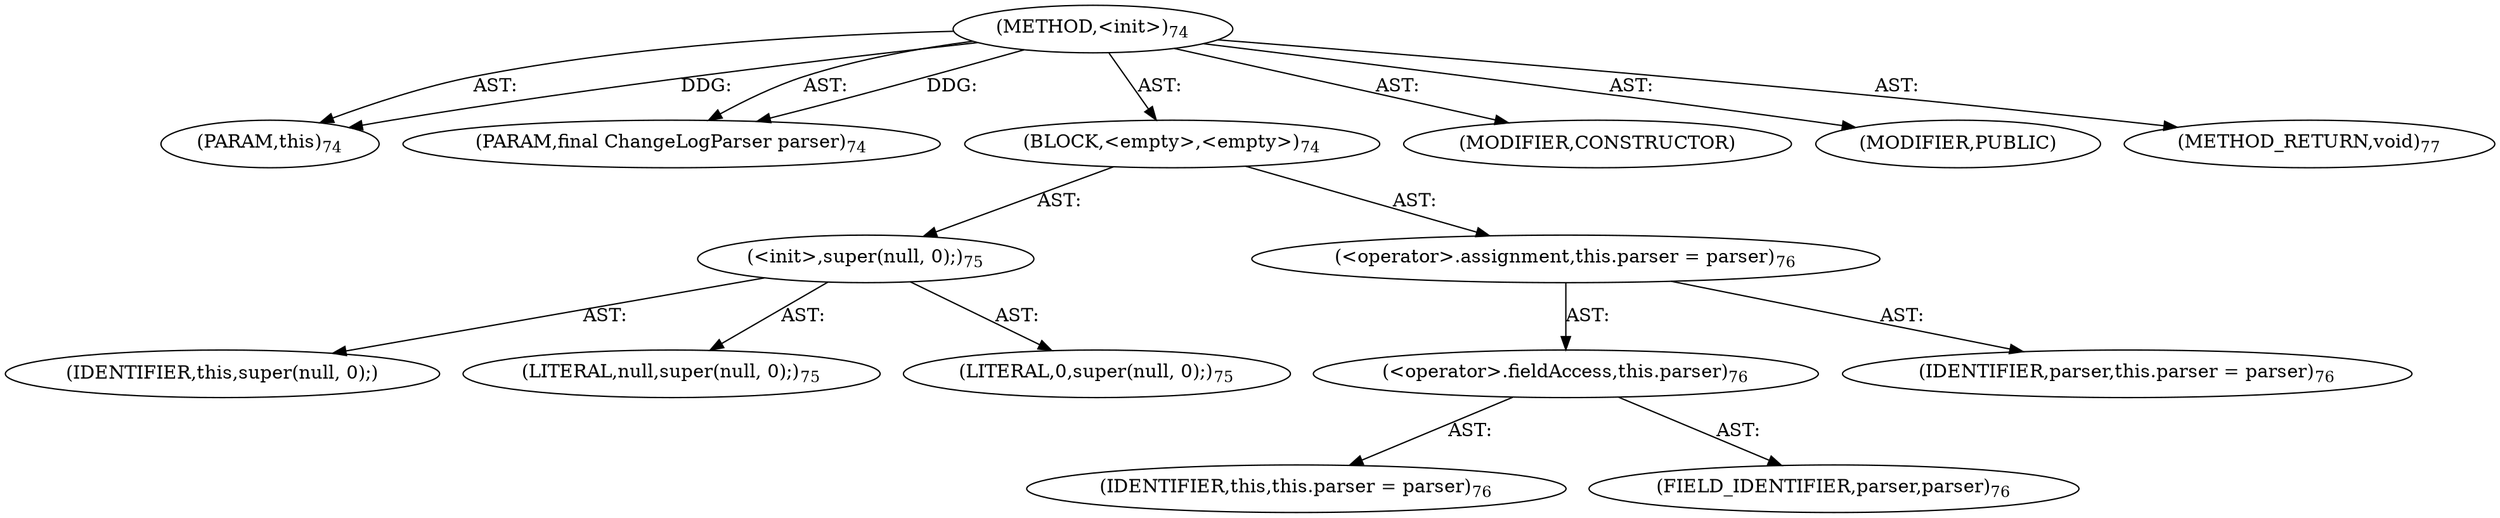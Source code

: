digraph "&lt;init&gt;" {  
"111669149696" [label = <(METHOD,&lt;init&gt;)<SUB>74</SUB>> ]
"115964116992" [label = <(PARAM,this)<SUB>74</SUB>> ]
"115964116993" [label = <(PARAM,final ChangeLogParser parser)<SUB>74</SUB>> ]
"25769803776" [label = <(BLOCK,&lt;empty&gt;,&lt;empty&gt;)<SUB>74</SUB>> ]
"30064771072" [label = <(&lt;init&gt;,super(null, 0);)<SUB>75</SUB>> ]
"68719476736" [label = <(IDENTIFIER,this,super(null, 0);)> ]
"90194313216" [label = <(LITERAL,null,super(null, 0);)<SUB>75</SUB>> ]
"90194313217" [label = <(LITERAL,0,super(null, 0);)<SUB>75</SUB>> ]
"30064771073" [label = <(&lt;operator&gt;.assignment,this.parser = parser)<SUB>76</SUB>> ]
"30064771074" [label = <(&lt;operator&gt;.fieldAccess,this.parser)<SUB>76</SUB>> ]
"68719476737" [label = <(IDENTIFIER,this,this.parser = parser)<SUB>76</SUB>> ]
"55834574848" [label = <(FIELD_IDENTIFIER,parser,parser)<SUB>76</SUB>> ]
"68719476738" [label = <(IDENTIFIER,parser,this.parser = parser)<SUB>76</SUB>> ]
"133143986177" [label = <(MODIFIER,CONSTRUCTOR)> ]
"133143986178" [label = <(MODIFIER,PUBLIC)> ]
"128849018880" [label = <(METHOD_RETURN,void)<SUB>77</SUB>> ]
  "111669149696" -> "115964116992"  [ label = "AST: "] 
  "111669149696" -> "115964116993"  [ label = "AST: "] 
  "111669149696" -> "25769803776"  [ label = "AST: "] 
  "111669149696" -> "133143986177"  [ label = "AST: "] 
  "111669149696" -> "133143986178"  [ label = "AST: "] 
  "111669149696" -> "128849018880"  [ label = "AST: "] 
  "25769803776" -> "30064771072"  [ label = "AST: "] 
  "25769803776" -> "30064771073"  [ label = "AST: "] 
  "30064771072" -> "68719476736"  [ label = "AST: "] 
  "30064771072" -> "90194313216"  [ label = "AST: "] 
  "30064771072" -> "90194313217"  [ label = "AST: "] 
  "30064771073" -> "30064771074"  [ label = "AST: "] 
  "30064771073" -> "68719476738"  [ label = "AST: "] 
  "30064771074" -> "68719476737"  [ label = "AST: "] 
  "30064771074" -> "55834574848"  [ label = "AST: "] 
  "111669149696" -> "115964116992"  [ label = "DDG: "] 
  "111669149696" -> "115964116993"  [ label = "DDG: "] 
}
